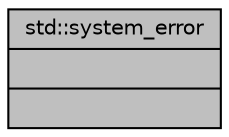 digraph "std::system_error"
{
  edge [fontname="Helvetica",fontsize="10",labelfontname="Helvetica",labelfontsize="10"];
  node [fontname="Helvetica",fontsize="10",shape=record];
  Node875 [label="{std::system_error\n||}",height=0.2,width=0.4,color="black", fillcolor="grey75", style="filled", fontcolor="black"];
}
